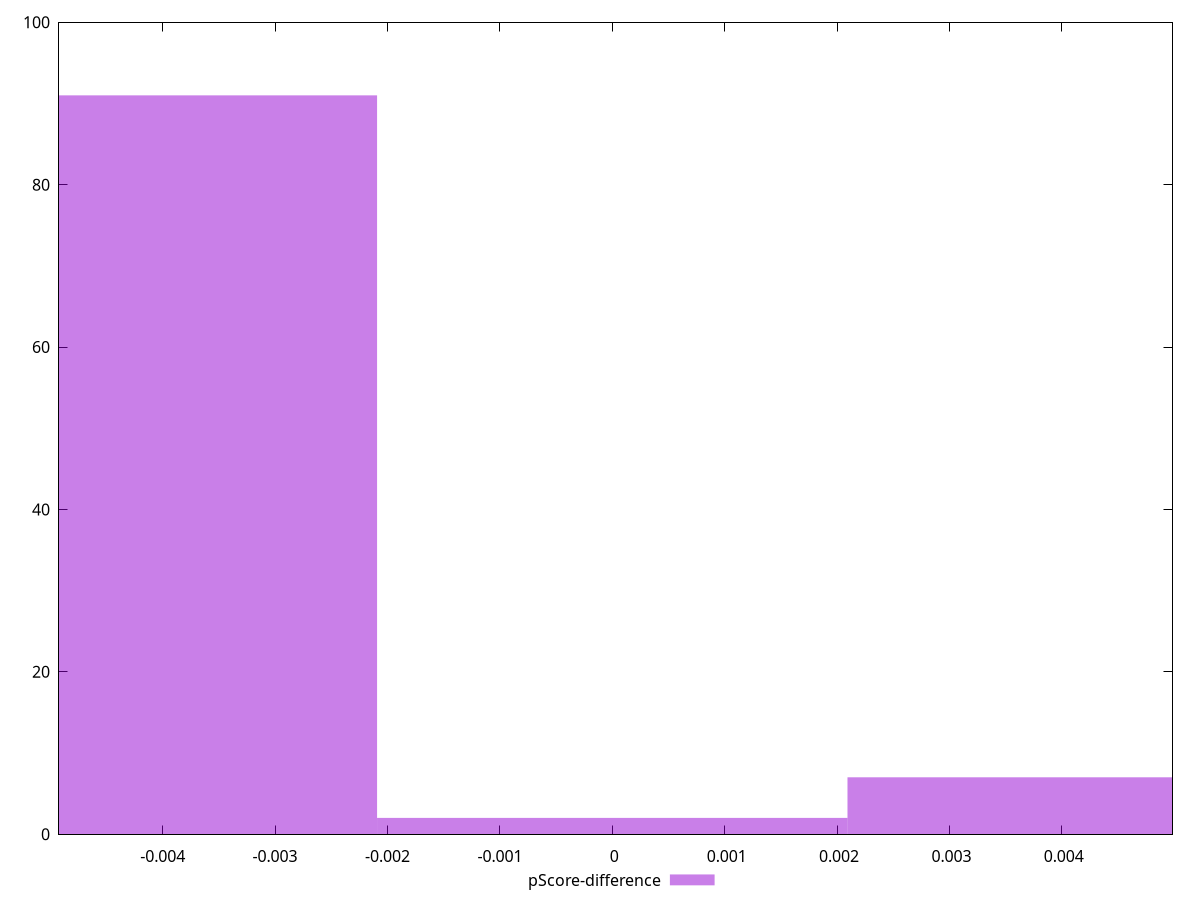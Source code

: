 reset

$pScoreDifference <<EOF
-0.004185363875948555 91
0.004185363875948555 7
0 2
EOF

set key outside below
set boxwidth 0.004185363875948555
set xrange [-0.004922586154613495:0.004984250162431536]
set yrange [0:100]
set trange [0:100]
set style fill transparent solid 0.5 noborder
set terminal svg size 640, 490 enhanced background rgb 'white'
set output "report_00026_2021-02-22T21:38:55.199Z/first-cpu-idle/samples/pages+cached+noadtech+nomedia/pScore-difference/histogram.svg"

plot $pScoreDifference title "pScore-difference" with boxes

reset
